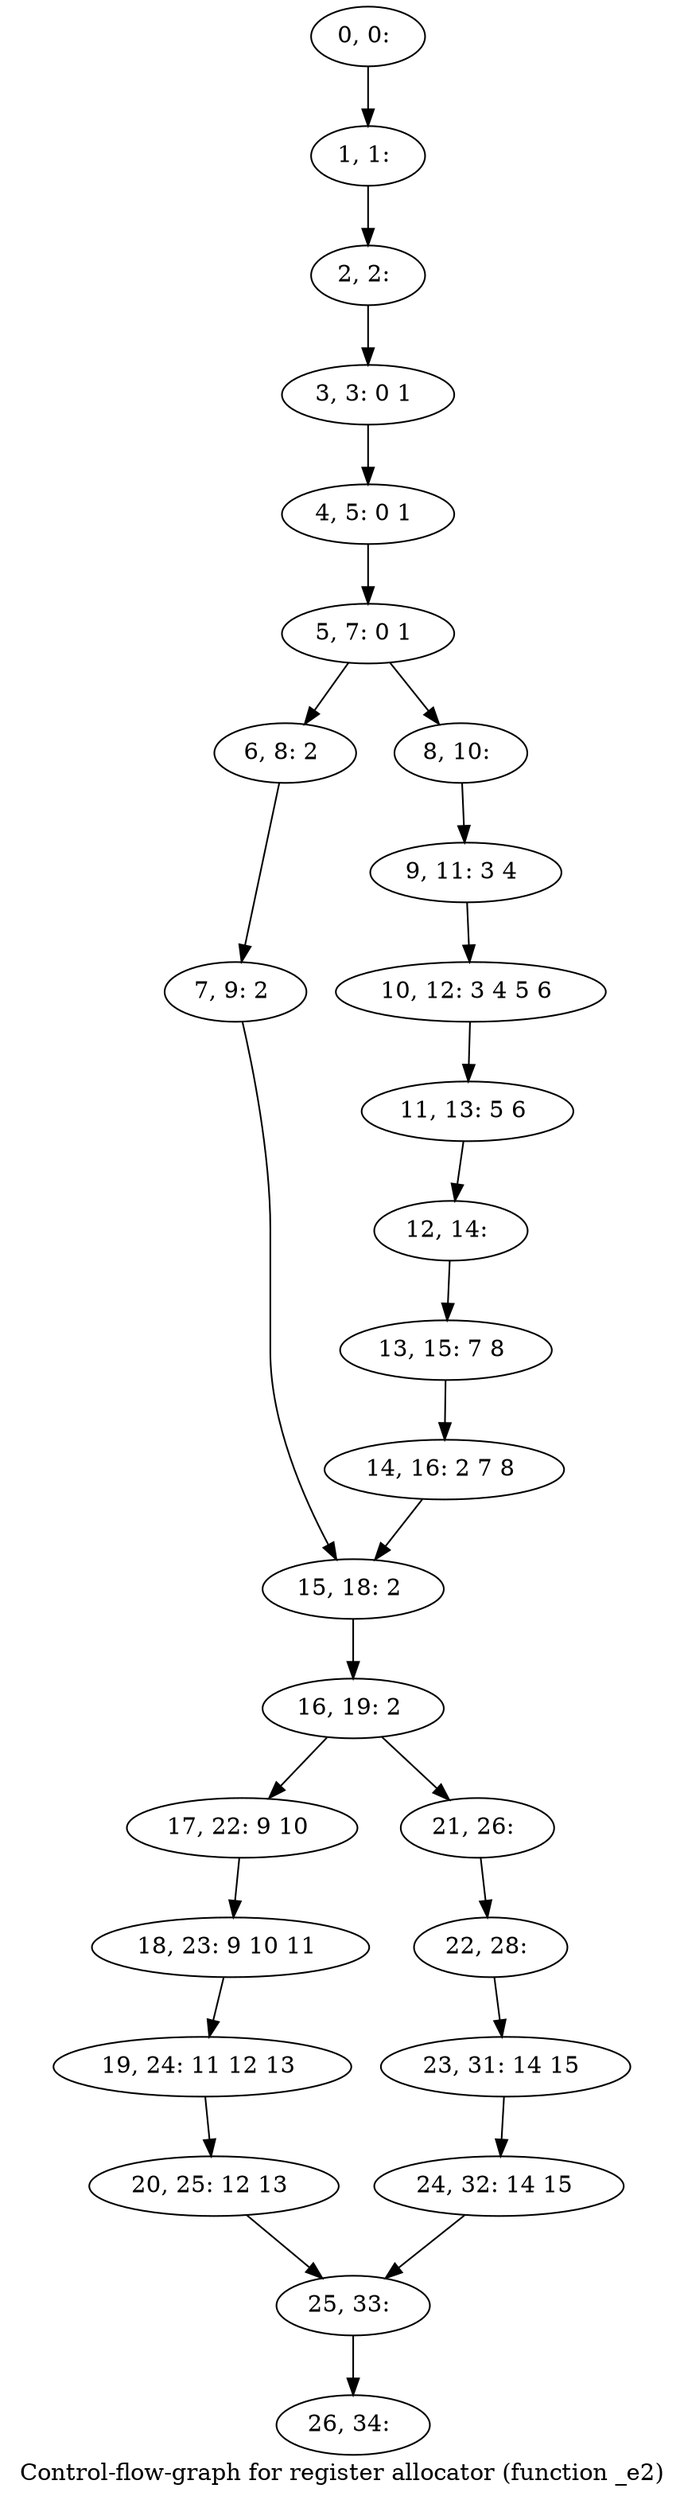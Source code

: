 digraph G {
graph [label="Control-flow-graph for register allocator (function _e2)"]
0[label="0, 0: "];
1[label="1, 1: "];
2[label="2, 2: "];
3[label="3, 3: 0 1 "];
4[label="4, 5: 0 1 "];
5[label="5, 7: 0 1 "];
6[label="6, 8: 2 "];
7[label="7, 9: 2 "];
8[label="8, 10: "];
9[label="9, 11: 3 4 "];
10[label="10, 12: 3 4 5 6 "];
11[label="11, 13: 5 6 "];
12[label="12, 14: "];
13[label="13, 15: 7 8 "];
14[label="14, 16: 2 7 8 "];
15[label="15, 18: 2 "];
16[label="16, 19: 2 "];
17[label="17, 22: 9 10 "];
18[label="18, 23: 9 10 11 "];
19[label="19, 24: 11 12 13 "];
20[label="20, 25: 12 13 "];
21[label="21, 26: "];
22[label="22, 28: "];
23[label="23, 31: 14 15 "];
24[label="24, 32: 14 15 "];
25[label="25, 33: "];
26[label="26, 34: "];
0->1 ;
1->2 ;
2->3 ;
3->4 ;
4->5 ;
5->6 ;
5->8 ;
6->7 ;
7->15 ;
8->9 ;
9->10 ;
10->11 ;
11->12 ;
12->13 ;
13->14 ;
14->15 ;
15->16 ;
16->17 ;
16->21 ;
17->18 ;
18->19 ;
19->20 ;
20->25 ;
21->22 ;
22->23 ;
23->24 ;
24->25 ;
25->26 ;
}
